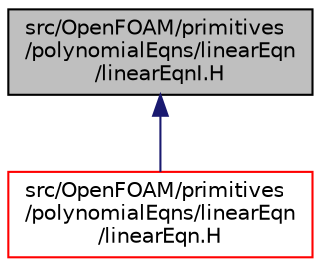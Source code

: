 digraph "src/OpenFOAM/primitives/polynomialEqns/linearEqn/linearEqnI.H"
{
  bgcolor="transparent";
  edge [fontname="Helvetica",fontsize="10",labelfontname="Helvetica",labelfontsize="10"];
  node [fontname="Helvetica",fontsize="10",shape=record];
  Node1 [label="src/OpenFOAM/primitives\l/polynomialEqns/linearEqn\l/linearEqnI.H",height=0.2,width=0.4,color="black", fillcolor="grey75", style="filled" fontcolor="black"];
  Node1 -> Node2 [dir="back",color="midnightblue",fontsize="10",style="solid",fontname="Helvetica"];
  Node2 [label="src/OpenFOAM/primitives\l/polynomialEqns/linearEqn\l/linearEqn.H",height=0.2,width=0.4,color="red",URL="$linearEqn_8H.html"];
}
